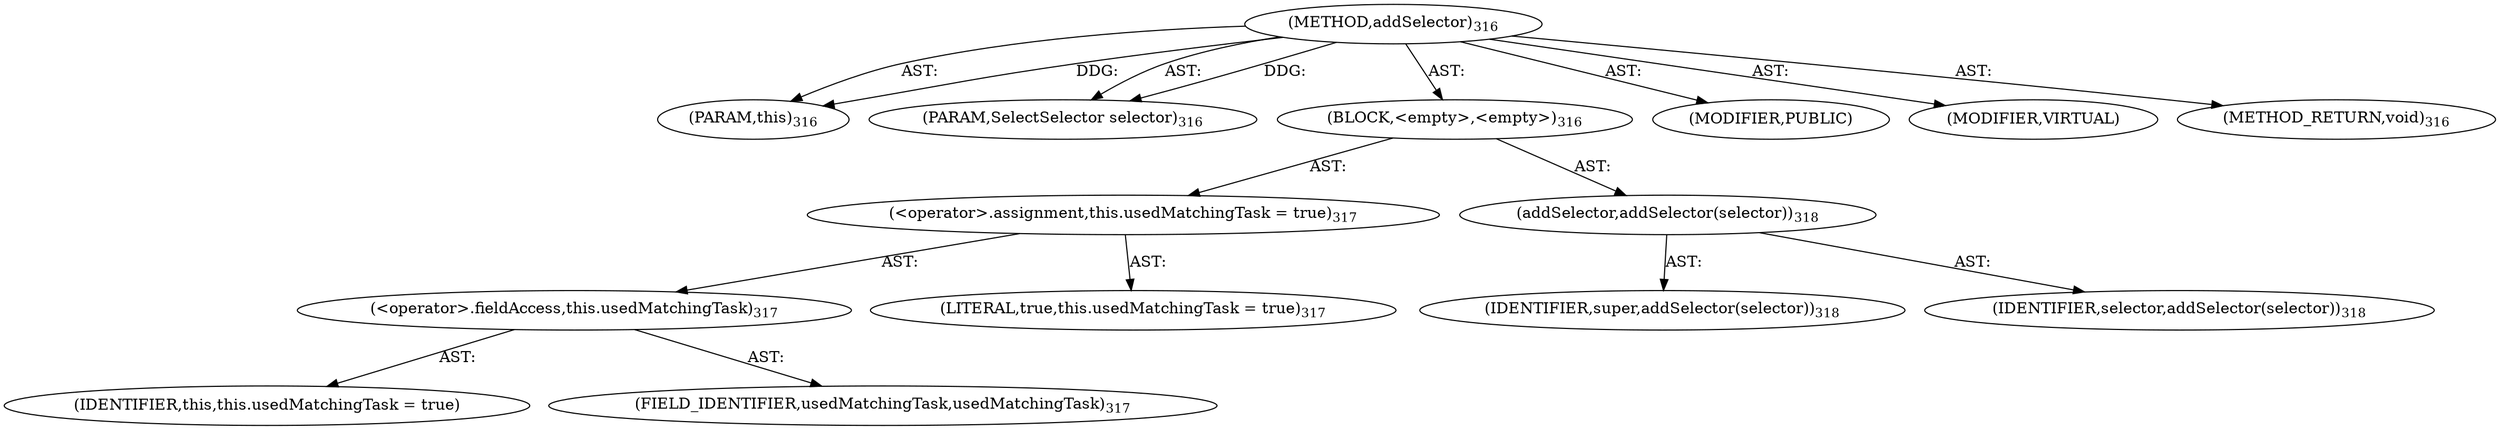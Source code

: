digraph "addSelector" {  
"111669149715" [label = <(METHOD,addSelector)<SUB>316</SUB>> ]
"115964117028" [label = <(PARAM,this)<SUB>316</SUB>> ]
"115964117029" [label = <(PARAM,SelectSelector selector)<SUB>316</SUB>> ]
"25769803798" [label = <(BLOCK,&lt;empty&gt;,&lt;empty&gt;)<SUB>316</SUB>> ]
"30064771128" [label = <(&lt;operator&gt;.assignment,this.usedMatchingTask = true)<SUB>317</SUB>> ]
"30064771129" [label = <(&lt;operator&gt;.fieldAccess,this.usedMatchingTask)<SUB>317</SUB>> ]
"68719476816" [label = <(IDENTIFIER,this,this.usedMatchingTask = true)> ]
"55834574871" [label = <(FIELD_IDENTIFIER,usedMatchingTask,usedMatchingTask)<SUB>317</SUB>> ]
"90194313229" [label = <(LITERAL,true,this.usedMatchingTask = true)<SUB>317</SUB>> ]
"30064771130" [label = <(addSelector,addSelector(selector))<SUB>318</SUB>> ]
"68719476817" [label = <(IDENTIFIER,super,addSelector(selector))<SUB>318</SUB>> ]
"68719476818" [label = <(IDENTIFIER,selector,addSelector(selector))<SUB>318</SUB>> ]
"133143986224" [label = <(MODIFIER,PUBLIC)> ]
"133143986225" [label = <(MODIFIER,VIRTUAL)> ]
"128849018899" [label = <(METHOD_RETURN,void)<SUB>316</SUB>> ]
  "111669149715" -> "115964117028"  [ label = "AST: "] 
  "111669149715" -> "115964117029"  [ label = "AST: "] 
  "111669149715" -> "25769803798"  [ label = "AST: "] 
  "111669149715" -> "133143986224"  [ label = "AST: "] 
  "111669149715" -> "133143986225"  [ label = "AST: "] 
  "111669149715" -> "128849018899"  [ label = "AST: "] 
  "25769803798" -> "30064771128"  [ label = "AST: "] 
  "25769803798" -> "30064771130"  [ label = "AST: "] 
  "30064771128" -> "30064771129"  [ label = "AST: "] 
  "30064771128" -> "90194313229"  [ label = "AST: "] 
  "30064771129" -> "68719476816"  [ label = "AST: "] 
  "30064771129" -> "55834574871"  [ label = "AST: "] 
  "30064771130" -> "68719476817"  [ label = "AST: "] 
  "30064771130" -> "68719476818"  [ label = "AST: "] 
  "111669149715" -> "115964117028"  [ label = "DDG: "] 
  "111669149715" -> "115964117029"  [ label = "DDG: "] 
}
